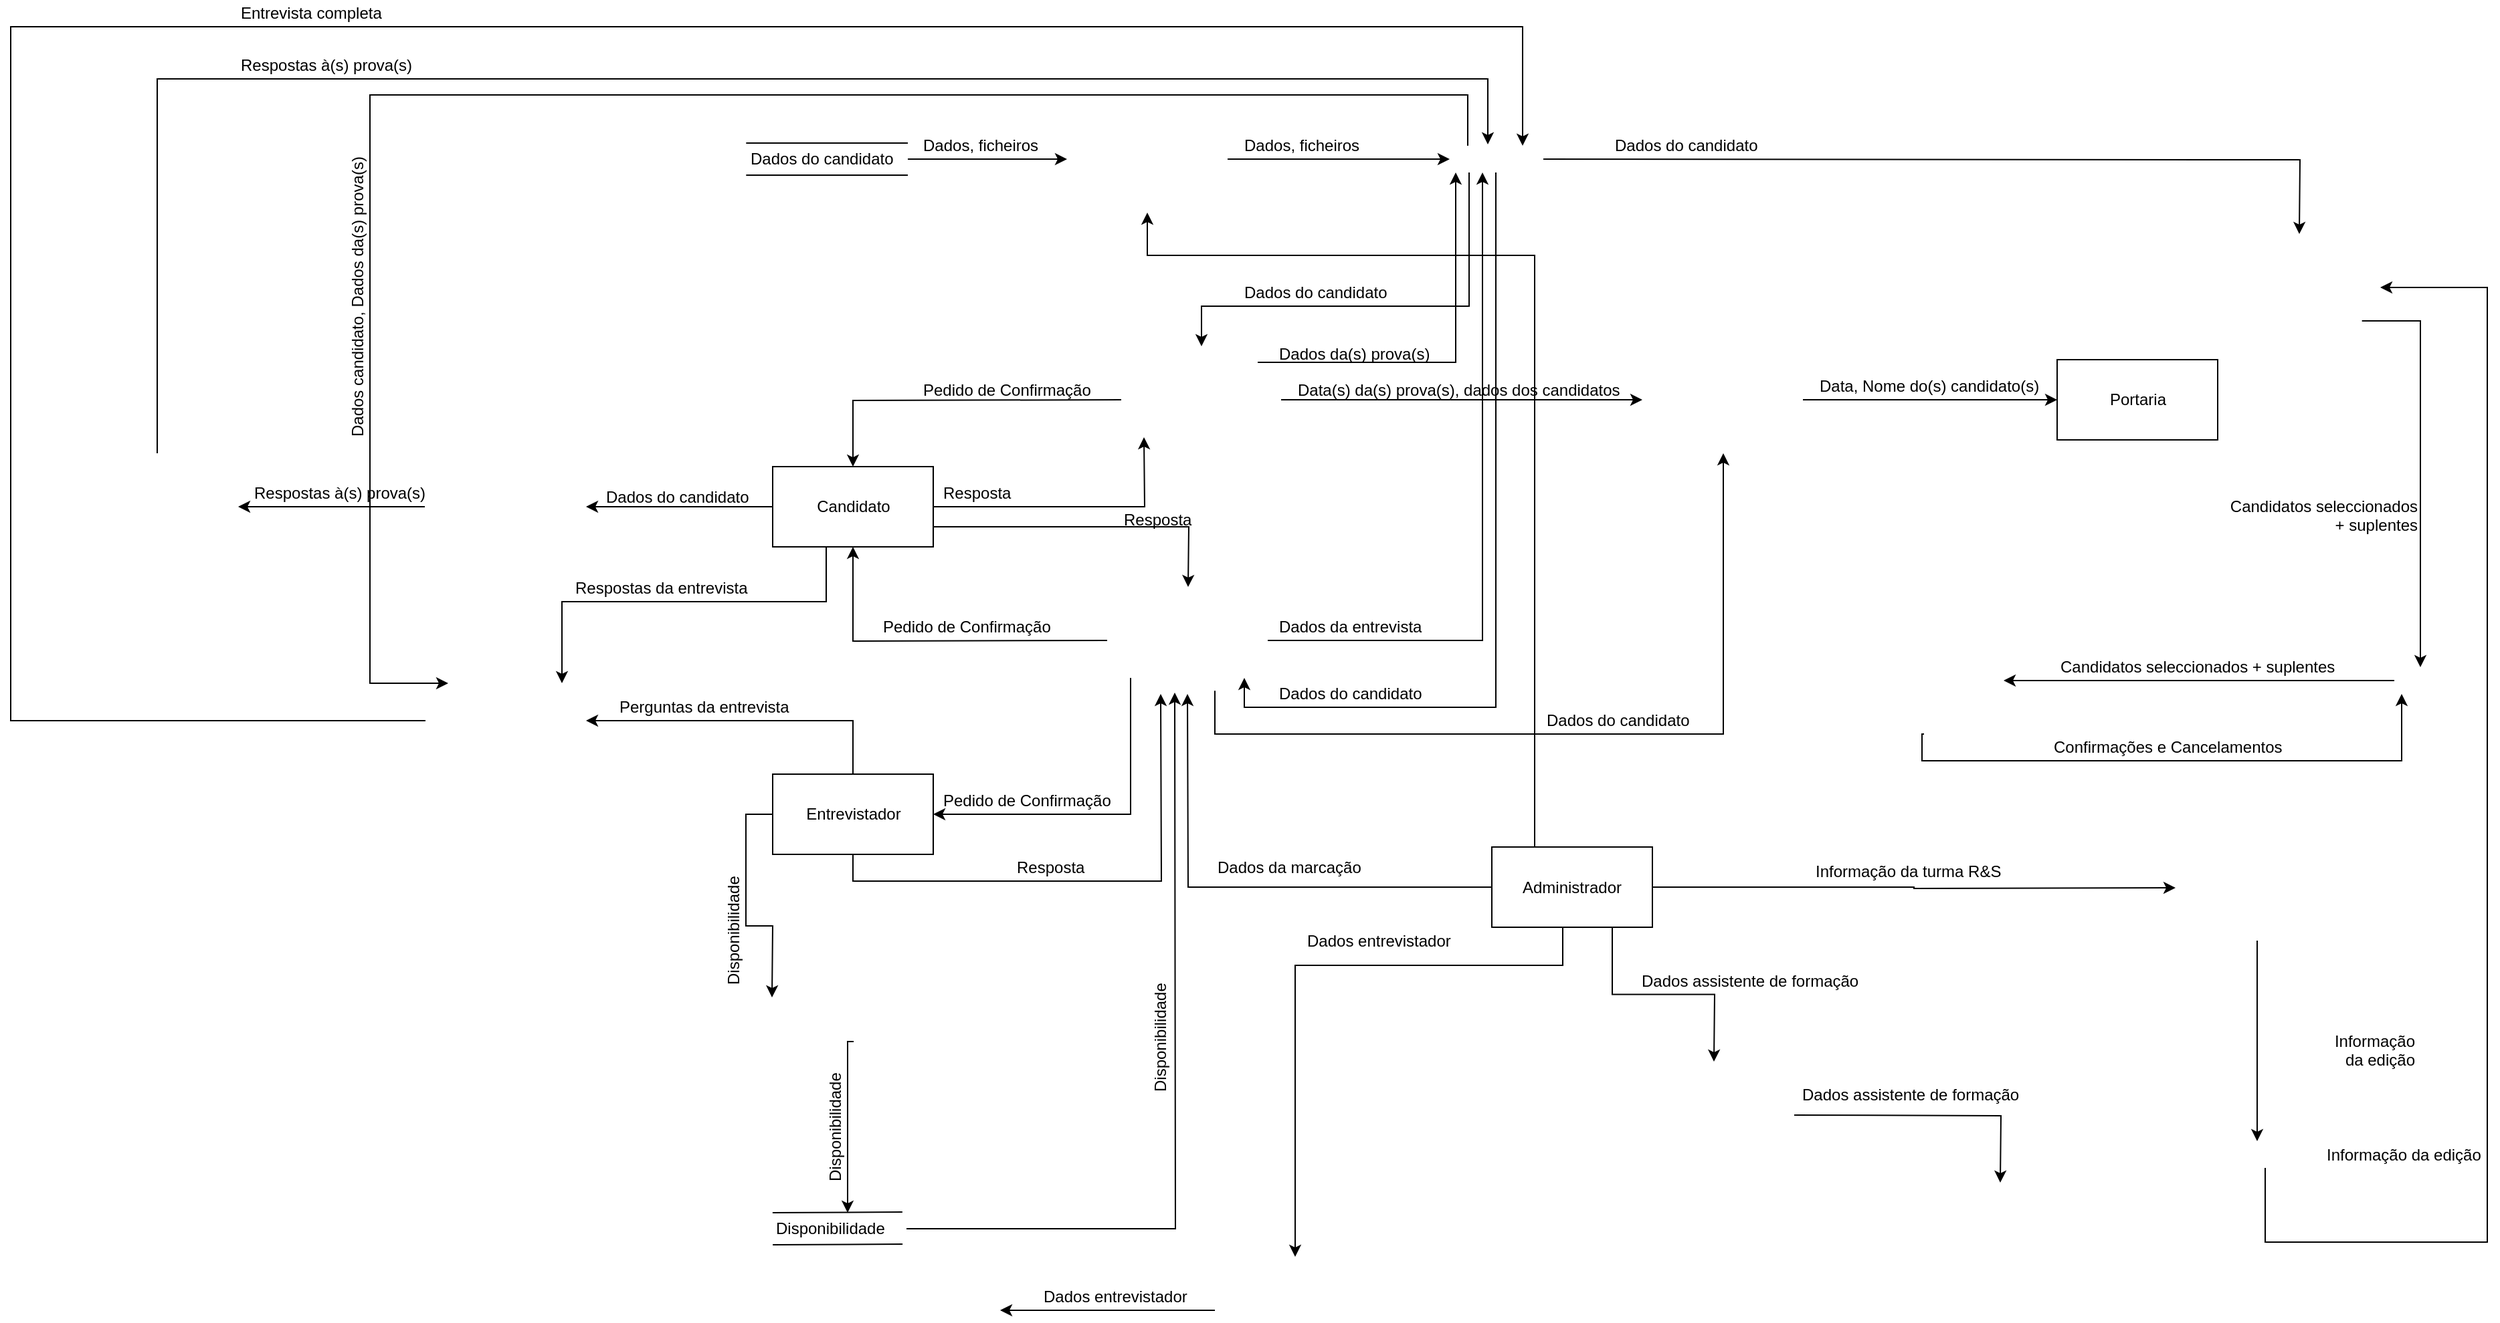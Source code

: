 <mxfile version="12.0.0" type="device" pages="1"><diagram id="WjhZQzVHBTu7egGQzAlN" name="Página-1"><mxGraphModel dx="2291" dy="856" grid="1" gridSize="10" guides="1" tooltips="1" connect="1" arrows="1" fold="1" page="1" pageScale="1" pageWidth="1654" pageHeight="1169" math="0" shadow="0"><root><mxCell id="0"/><mxCell id="1" parent="0"/><mxCell id="xNhu8k6eA5CsiCso3z8s-1" value="" style="shape=link;html=1;width=24;exitX=-0.007;exitY=0.5;exitDx=0;exitDy=0;exitPerimeter=0;" parent="1" source="xNhu8k6eA5CsiCso3z8s-2" edge="1"><mxGeometry width="50" height="50" relative="1" as="geometry"><mxPoint x="140.5" y="198" as="sourcePoint"/><mxPoint x="240.5" y="198" as="targetPoint"/></mxGeometry></mxCell><mxCell id="xNhu8k6eA5CsiCso3z8s-2" value="Dados do candidato" style="text;html=1;resizable=0;points=[];autosize=1;align=left;verticalAlign=top;spacingTop=-4;" parent="1" vertex="1"><mxGeometry x="120.5" y="188" width="120" height="20" as="geometry"/></mxCell><mxCell id="IRX2nNJQRGJOvkp_nu8Y-40" style="edgeStyle=orthogonalEdgeStyle;rounded=0;orthogonalLoop=1;jettySize=auto;html=1;entryX=0.5;entryY=0;entryDx=0;entryDy=0;" parent="1" edge="1"><mxGeometry relative="1" as="geometry"><mxPoint x="460" y="338" as="targetPoint"/><mxPoint x="660" y="208" as="sourcePoint"/><Array as="points"><mxPoint x="660" y="308"/><mxPoint x="460" y="308"/></Array></mxGeometry></mxCell><mxCell id="IRX2nNJQRGJOvkp_nu8Y-42" style="edgeStyle=orthogonalEdgeStyle;rounded=0;orthogonalLoop=1;jettySize=auto;html=1;entryX=1;entryY=1;entryDx=0;entryDy=0;" parent="1" edge="1"><mxGeometry relative="1" as="geometry"><Array as="points"><mxPoint x="679.5" y="608"/><mxPoint x="491.5" y="608"/></Array><mxPoint x="680" y="208" as="sourcePoint"/><mxPoint x="492" y="586" as="targetPoint"/></mxGeometry></mxCell><mxCell id="IRX2nNJQRGJOvkp_nu8Y-90" style="edgeStyle=orthogonalEdgeStyle;rounded=0;orthogonalLoop=1;jettySize=auto;html=1;entryX=0;entryY=0;entryDx=0;entryDy=0;" parent="1" edge="1"><mxGeometry relative="1" as="geometry"><mxPoint x="-103" y="590" as="targetPoint"/><Array as="points"><mxPoint x="658.5" y="150"/><mxPoint x="-161.5" y="150"/><mxPoint x="-161.5" y="590"/></Array><mxPoint x="659" y="188" as="sourcePoint"/></mxGeometry></mxCell><mxCell id="IRX2nNJQRGJOvkp_nu8Y-99" style="edgeStyle=orthogonalEdgeStyle;rounded=0;orthogonalLoop=1;jettySize=auto;html=1;" parent="1" edge="1"><mxGeometry relative="1" as="geometry"><mxPoint x="715.5" y="198" as="sourcePoint"/><mxPoint x="1280.5" y="254" as="targetPoint"/></mxGeometry></mxCell><mxCell id="IRX2nNJQRGJOvkp_nu8Y-6" value="" style="endArrow=classic;html=1;entryX=0;entryY=0.5;entryDx=0;entryDy=0;" parent="1" source="xNhu8k6eA5CsiCso3z8s-2" edge="1"><mxGeometry width="50" height="50" relative="1" as="geometry"><mxPoint x="119.5" y="308" as="sourcePoint"/><mxPoint x="359.5" y="198" as="targetPoint"/></mxGeometry></mxCell><mxCell id="IRX2nNJQRGJOvkp_nu8Y-7" value="" style="endArrow=classic;html=1;exitX=1;exitY=0.5;exitDx=0;exitDy=0;" parent="1" edge="1"><mxGeometry width="50" height="50" relative="1" as="geometry"><mxPoint x="479.5" y="198" as="sourcePoint"/><mxPoint x="645.5" y="198" as="targetPoint"/></mxGeometry></mxCell><mxCell id="IRX2nNJQRGJOvkp_nu8Y-8" value="Dados, ficheiros&lt;br&gt;" style="text;html=1;resizable=0;points=[];autosize=1;align=left;verticalAlign=top;spacingTop=-4;" parent="1" vertex="1"><mxGeometry x="249.5" y="178" width="100" height="20" as="geometry"/></mxCell><mxCell id="IRX2nNJQRGJOvkp_nu8Y-9" value="Dados, ficheiros&lt;br&gt;" style="text;html=1;resizable=0;points=[];autosize=1;align=left;verticalAlign=top;spacingTop=-4;" parent="1" vertex="1"><mxGeometry x="489.5" y="178" width="100" height="20" as="geometry"/></mxCell><mxCell id="IRX2nNJQRGJOvkp_nu8Y-38" style="edgeStyle=orthogonalEdgeStyle;rounded=0;orthogonalLoop=1;jettySize=auto;html=1;exitX=0;exitY=0.5;exitDx=0;exitDy=0;entryX=0.5;entryY=0;entryDx=0;entryDy=0;" parent="1" target="IRX2nNJQRGJOvkp_nu8Y-13" edge="1"><mxGeometry relative="1" as="geometry"><mxPoint x="400" y="378" as="sourcePoint"/></mxGeometry></mxCell><mxCell id="IRX2nNJQRGJOvkp_nu8Y-39" style="edgeStyle=orthogonalEdgeStyle;rounded=0;orthogonalLoop=1;jettySize=auto;html=1;exitX=1;exitY=0;exitDx=0;exitDy=0;" parent="1" edge="1"><mxGeometry relative="1" as="geometry"><mxPoint x="650" y="208" as="targetPoint"/><mxPoint x="502" y="350" as="sourcePoint"/><Array as="points"><mxPoint x="650" y="350"/></Array></mxGeometry></mxCell><mxCell id="IRX2nNJQRGJOvkp_nu8Y-12" value="Dados do candidato" style="text;html=1;resizable=0;points=[];autosize=1;align=left;verticalAlign=top;spacingTop=-4;rotation=0;" parent="1" vertex="1"><mxGeometry x="489.5" y="288" width="120" height="20" as="geometry"/></mxCell><mxCell id="IRX2nNJQRGJOvkp_nu8Y-36" style="edgeStyle=orthogonalEdgeStyle;rounded=0;orthogonalLoop=1;jettySize=auto;html=1;entryX=0;entryY=1;entryDx=0;entryDy=0;" parent="1" source="IRX2nNJQRGJOvkp_nu8Y-13" edge="1"><mxGeometry relative="1" as="geometry"><mxPoint x="417" y="406" as="targetPoint"/></mxGeometry></mxCell><mxCell id="IRX2nNJQRGJOvkp_nu8Y-46" style="edgeStyle=orthogonalEdgeStyle;rounded=0;orthogonalLoop=1;jettySize=auto;html=1;exitX=1;exitY=0.75;exitDx=0;exitDy=0;entryX=0.5;entryY=0;entryDx=0;entryDy=0;" parent="1" source="IRX2nNJQRGJOvkp_nu8Y-13" edge="1"><mxGeometry relative="1" as="geometry"><mxPoint x="450" y="518" as="targetPoint"/></mxGeometry></mxCell><mxCell id="IRX2nNJQRGJOvkp_nu8Y-72" style="edgeStyle=orthogonalEdgeStyle;rounded=0;orthogonalLoop=1;jettySize=auto;html=1;exitX=0;exitY=0.5;exitDx=0;exitDy=0;entryX=1;entryY=0.5;entryDx=0;entryDy=0;" parent="1" source="IRX2nNJQRGJOvkp_nu8Y-13" edge="1"><mxGeometry relative="1" as="geometry"><mxPoint y="458" as="targetPoint"/></mxGeometry></mxCell><mxCell id="IRX2nNJQRGJOvkp_nu8Y-85" style="edgeStyle=orthogonalEdgeStyle;rounded=0;orthogonalLoop=1;jettySize=auto;html=1;entryX=1;entryY=0;entryDx=0;entryDy=0;" parent="1" source="IRX2nNJQRGJOvkp_nu8Y-13" edge="1"><mxGeometry relative="1" as="geometry"><Array as="points"><mxPoint x="179.5" y="529"/><mxPoint x="-18.5" y="529"/></Array><mxPoint x="-18" y="590" as="targetPoint"/></mxGeometry></mxCell><mxCell id="IRX2nNJQRGJOvkp_nu8Y-13" value="Candidato" style="rounded=0;whiteSpace=wrap;html=1;" parent="1" vertex="1"><mxGeometry x="139.5" y="428" width="120" height="60" as="geometry"/></mxCell><mxCell id="IRX2nNJQRGJOvkp_nu8Y-15" value="Pedido de Confirmação" style="text;html=1;resizable=0;points=[];autosize=1;align=left;verticalAlign=top;spacingTop=-4;rotation=0;" parent="1" vertex="1"><mxGeometry x="249.5" y="361" width="140" height="20" as="geometry"/></mxCell><mxCell id="IRX2nNJQRGJOvkp_nu8Y-19" value="Resposta" style="text;html=1;resizable=0;points=[];autosize=1;align=left;verticalAlign=top;spacingTop=-4;rotation=0;" parent="1" vertex="1"><mxGeometry x="264.5" y="438" width="70" height="20" as="geometry"/></mxCell><mxCell id="IRX2nNJQRGJOvkp_nu8Y-23" value="Dados da(s) prova(s)" style="text;html=1;resizable=0;points=[];autosize=1;align=left;verticalAlign=top;spacingTop=-4;rotation=0;" parent="1" vertex="1"><mxGeometry x="515.5" y="334" width="130" height="20" as="geometry"/></mxCell><mxCell id="IRX2nNJQRGJOvkp_nu8Y-24" value="Portaria" style="rounded=0;whiteSpace=wrap;html=1;" parent="1" vertex="1"><mxGeometry x="1099.5" y="348" width="120" height="60" as="geometry"/></mxCell><mxCell id="IRX2nNJQRGJOvkp_nu8Y-25" value="Data(s) da(s) prova(s), dados dos candidatos" style="text;html=1;resizable=0;points=[];autosize=1;align=left;verticalAlign=top;spacingTop=-4;rotation=0;" parent="1" vertex="1"><mxGeometry x="529.5" y="361" width="260" height="20" as="geometry"/></mxCell><mxCell id="IRX2nNJQRGJOvkp_nu8Y-28" value="" style="endArrow=classic;html=1;exitX=1;exitY=0.5;exitDx=0;exitDy=0;entryX=0;entryY=0.5;entryDx=0;entryDy=0;" parent="1" edge="1"><mxGeometry width="50" height="50" relative="1" as="geometry"><mxPoint x="519.5" y="378" as="sourcePoint"/><mxPoint x="789.5" y="378" as="targetPoint"/></mxGeometry></mxCell><mxCell id="IRX2nNJQRGJOvkp_nu8Y-29" value="" style="endArrow=classic;html=1;exitX=1;exitY=0.5;exitDx=0;exitDy=0;entryX=0;entryY=0.5;entryDx=0;entryDy=0;" parent="1" target="IRX2nNJQRGJOvkp_nu8Y-24" edge="1"><mxGeometry width="50" height="50" relative="1" as="geometry"><mxPoint x="909.5" y="378" as="sourcePoint"/><mxPoint x="979.5" y="358" as="targetPoint"/></mxGeometry></mxCell><mxCell id="IRX2nNJQRGJOvkp_nu8Y-30" value="Data, Nome do(s) candidato(s)" style="text;html=1;resizable=0;points=[];autosize=1;align=left;verticalAlign=top;spacingTop=-4;rotation=0;" parent="1" vertex="1"><mxGeometry x="919.5" y="358" width="180" height="20" as="geometry"/></mxCell><mxCell id="IRX2nNJQRGJOvkp_nu8Y-34" style="edgeStyle=orthogonalEdgeStyle;rounded=0;orthogonalLoop=1;jettySize=auto;html=1;" parent="1" edge="1"><mxGeometry relative="1" as="geometry"><Array as="points"><mxPoint x="669.5" y="558"/></Array><mxPoint x="509.5" y="558" as="sourcePoint"/><mxPoint x="670" y="208" as="targetPoint"/></mxGeometry></mxCell><mxCell id="IRX2nNJQRGJOvkp_nu8Y-44" style="edgeStyle=orthogonalEdgeStyle;rounded=0;orthogonalLoop=1;jettySize=auto;html=1;entryX=0.5;entryY=1;entryDx=0;entryDy=0;" parent="1" target="IRX2nNJQRGJOvkp_nu8Y-13" edge="1"><mxGeometry relative="1" as="geometry"><mxPoint x="389.5" y="558" as="sourcePoint"/></mxGeometry></mxCell><mxCell id="IRX2nNJQRGJOvkp_nu8Y-50" style="edgeStyle=orthogonalEdgeStyle;rounded=0;orthogonalLoop=1;jettySize=auto;html=1;entryX=0.5;entryY=1;entryDx=0;entryDy=0;" parent="1" edge="1"><mxGeometry relative="1" as="geometry"><Array as="points"><mxPoint x="469.5" y="628"/><mxPoint x="849.5" y="628"/></Array><mxPoint x="470" y="595.593" as="sourcePoint"/><mxPoint x="850" y="418" as="targetPoint"/></mxGeometry></mxCell><mxCell id="IRX2nNJQRGJOvkp_nu8Y-54" style="edgeStyle=orthogonalEdgeStyle;rounded=0;orthogonalLoop=1;jettySize=auto;html=1;exitX=0;exitY=1;exitDx=0;exitDy=0;entryX=1;entryY=0.5;entryDx=0;entryDy=0;" parent="1" target="IRX2nNJQRGJOvkp_nu8Y-53" edge="1"><mxGeometry relative="1" as="geometry"><Array as="points"><mxPoint x="407.5" y="688"/></Array><mxPoint x="407" y="586" as="sourcePoint"/></mxGeometry></mxCell><mxCell id="IRX2nNJQRGJOvkp_nu8Y-41" value="Dados da entrevista" style="text;html=1;resizable=0;points=[];autosize=1;align=left;verticalAlign=top;spacingTop=-4;rotation=0;" parent="1" vertex="1"><mxGeometry x="515.5" y="538" width="120" height="20" as="geometry"/></mxCell><mxCell id="IRX2nNJQRGJOvkp_nu8Y-43" value="Dados do candidato" style="text;html=1;resizable=0;points=[];autosize=1;align=left;verticalAlign=top;spacingTop=-4;rotation=0;" parent="1" vertex="1"><mxGeometry x="515.5" y="588" width="120" height="20" as="geometry"/></mxCell><mxCell id="IRX2nNJQRGJOvkp_nu8Y-45" value="Pedido de Confirmação" style="text;html=1;resizable=0;points=[];autosize=1;align=left;verticalAlign=top;spacingTop=-4;rotation=0;" parent="1" vertex="1"><mxGeometry x="219.5" y="538" width="140" height="20" as="geometry"/></mxCell><mxCell id="IRX2nNJQRGJOvkp_nu8Y-47" value="Resposta" style="text;html=1;resizable=0;points=[];autosize=1;align=left;verticalAlign=top;spacingTop=-4;rotation=0;" parent="1" vertex="1"><mxGeometry x="399.5" y="458" width="70" height="20" as="geometry"/></mxCell><mxCell id="IRX2nNJQRGJOvkp_nu8Y-51" value="Dados do candidato" style="text;html=1;resizable=0;points=[];autosize=1;align=left;verticalAlign=top;spacingTop=-4;rotation=0;" parent="1" vertex="1"><mxGeometry x="715.5" y="608" width="120" height="20" as="geometry"/></mxCell><mxCell id="IRX2nNJQRGJOvkp_nu8Y-56" style="edgeStyle=orthogonalEdgeStyle;rounded=0;orthogonalLoop=1;jettySize=auto;html=1;exitX=0.5;exitY=1;exitDx=0;exitDy=0;" parent="1" source="IRX2nNJQRGJOvkp_nu8Y-53" edge="1"><mxGeometry relative="1" as="geometry"><mxPoint x="429.5" y="598" as="targetPoint"/></mxGeometry></mxCell><mxCell id="IRX2nNJQRGJOvkp_nu8Y-62" style="edgeStyle=orthogonalEdgeStyle;rounded=0;orthogonalLoop=1;jettySize=auto;html=1;exitX=0;exitY=0.5;exitDx=0;exitDy=0;entryX=-0.008;entryY=0.588;entryDx=0;entryDy=0;entryPerimeter=0;" parent="1" source="IRX2nNJQRGJOvkp_nu8Y-53" edge="1"><mxGeometry relative="1" as="geometry"><mxPoint x="139" y="825" as="targetPoint"/></mxGeometry></mxCell><mxCell id="IRX2nNJQRGJOvkp_nu8Y-83" style="edgeStyle=orthogonalEdgeStyle;rounded=0;orthogonalLoop=1;jettySize=auto;html=1;entryX=1;entryY=0.5;entryDx=0;entryDy=0;" parent="1" source="IRX2nNJQRGJOvkp_nu8Y-53" edge="1"><mxGeometry relative="1" as="geometry"><Array as="points"><mxPoint x="199.5" y="618"/></Array><mxPoint y="618" as="targetPoint"/></mxGeometry></mxCell><mxCell id="IRX2nNJQRGJOvkp_nu8Y-53" value="Entrevistador" style="rounded=0;whiteSpace=wrap;html=1;" parent="1" vertex="1"><mxGeometry x="139.5" y="658" width="120" height="60" as="geometry"/></mxCell><mxCell id="IRX2nNJQRGJOvkp_nu8Y-55" value="Pedido de Confirmação" style="text;html=1;resizable=0;points=[];autosize=1;align=left;verticalAlign=top;spacingTop=-4;rotation=0;" parent="1" vertex="1"><mxGeometry x="264.5" y="668" width="140" height="20" as="geometry"/></mxCell><mxCell id="IRX2nNJQRGJOvkp_nu8Y-57" value="Resposta" style="text;html=1;resizable=0;points=[];autosize=1;align=left;verticalAlign=top;spacingTop=-4;rotation=0;" parent="1" vertex="1"><mxGeometry x="319.5" y="718" width="70" height="20" as="geometry"/></mxCell><mxCell id="IRX2nNJQRGJOvkp_nu8Y-66" style="edgeStyle=orthogonalEdgeStyle;rounded=0;orthogonalLoop=1;jettySize=auto;html=1;exitX=0.5;exitY=1;exitDx=0;exitDy=0;entryX=0.56;entryY=-0.1;entryDx=0;entryDy=0;entryPerimeter=0;" parent="1" target="IRX2nNJQRGJOvkp_nu8Y-65" edge="1"><mxGeometry relative="1" as="geometry"><Array as="points"><mxPoint x="195.5" y="858"/></Array><mxPoint x="200" y="858" as="sourcePoint"/></mxGeometry></mxCell><mxCell id="IRX2nNJQRGJOvkp_nu8Y-63" value="Disponibilidade" style="text;html=1;resizable=0;points=[];autosize=1;align=left;verticalAlign=top;spacingTop=-4;rotation=270;" parent="1" vertex="1"><mxGeometry x="60.5" y="758" width="100" height="20" as="geometry"/></mxCell><mxCell id="IRX2nNJQRGJOvkp_nu8Y-64" value="" style="shape=link;html=1;width=24;exitX=0;exitY=0.5;exitDx=0;exitDy=0;exitPerimeter=0;" parent="1" source="IRX2nNJQRGJOvkp_nu8Y-65" edge="1"><mxGeometry width="50" height="50" relative="1" as="geometry"><mxPoint x="146.5" y="997.5" as="sourcePoint"/><mxPoint x="236.5" y="997.5" as="targetPoint"/></mxGeometry></mxCell><mxCell id="IRX2nNJQRGJOvkp_nu8Y-68" style="edgeStyle=orthogonalEdgeStyle;rounded=0;orthogonalLoop=1;jettySize=auto;html=1;entryX=0.417;entryY=0.988;entryDx=0;entryDy=0;entryPerimeter=0;" parent="1" source="IRX2nNJQRGJOvkp_nu8Y-65" edge="1"><mxGeometry relative="1" as="geometry"><mxPoint x="440" y="597" as="targetPoint"/></mxGeometry></mxCell><mxCell id="IRX2nNJQRGJOvkp_nu8Y-65" value="Disponibilidade" style="text;html=1;resizable=0;points=[];autosize=1;align=left;verticalAlign=top;spacingTop=-4;rotation=0;" parent="1" vertex="1"><mxGeometry x="139.5" y="988" width="100" height="20" as="geometry"/></mxCell><mxCell id="IRX2nNJQRGJOvkp_nu8Y-67" value="Disponibilidade" style="text;html=1;resizable=0;points=[];autosize=1;align=left;verticalAlign=top;spacingTop=-4;rotation=270;" parent="1" vertex="1"><mxGeometry x="136.5" y="905" width="100" height="20" as="geometry"/></mxCell><mxCell id="IRX2nNJQRGJOvkp_nu8Y-69" value="Disponibilidade" style="text;html=1;resizable=0;points=[];autosize=1;align=left;verticalAlign=top;spacingTop=-4;rotation=270;" parent="1" vertex="1"><mxGeometry x="379.5" y="838" width="100" height="20" as="geometry"/></mxCell><mxCell id="IRX2nNJQRGJOvkp_nu8Y-74" style="edgeStyle=orthogonalEdgeStyle;rounded=0;orthogonalLoop=1;jettySize=auto;html=1;entryX=1;entryY=0.5;entryDx=0;entryDy=0;" parent="1" edge="1"><mxGeometry relative="1" as="geometry"><mxPoint x="-120.5" y="458" as="sourcePoint"/><mxPoint x="-260" y="458" as="targetPoint"/></mxGeometry></mxCell><mxCell id="IRX2nNJQRGJOvkp_nu8Y-78" style="edgeStyle=orthogonalEdgeStyle;rounded=0;orthogonalLoop=1;jettySize=auto;html=1;entryX=0.414;entryY=-0.05;entryDx=0;entryDy=0;entryPerimeter=0;" parent="1" edge="1"><mxGeometry relative="1" as="geometry"><Array as="points"><mxPoint x="-320.5" y="138"/><mxPoint x="674.5" y="138"/></Array><mxPoint x="-320.5" y="418" as="sourcePoint"/><mxPoint x="674" y="187" as="targetPoint"/></mxGeometry></mxCell><mxCell id="IRX2nNJQRGJOvkp_nu8Y-75" value="Dados do candidato" style="text;html=1;resizable=0;points=[];autosize=1;align=left;verticalAlign=top;spacingTop=-4;rotation=0;" parent="1" vertex="1"><mxGeometry x="12.5" y="441" width="120" height="20" as="geometry"/></mxCell><mxCell id="IRX2nNJQRGJOvkp_nu8Y-80" value="Respostas à(s) prova(s)&lt;br&gt;" style="text;html=1;resizable=0;points=[];autosize=1;align=left;verticalAlign=top;spacingTop=-4;rotation=0;" parent="1" vertex="1"><mxGeometry x="-250.5" y="438" width="140" height="20" as="geometry"/></mxCell><mxCell id="IRX2nNJQRGJOvkp_nu8Y-81" value="Respostas à(s) prova(s)&lt;br&gt;" style="text;html=1;resizable=0;points=[];autosize=1;align=left;verticalAlign=top;spacingTop=-4;rotation=0;" parent="1" vertex="1"><mxGeometry x="-260.5" y="118" width="140" height="20" as="geometry"/></mxCell><mxCell id="IRX2nNJQRGJOvkp_nu8Y-87" style="edgeStyle=orthogonalEdgeStyle;rounded=0;orthogonalLoop=1;jettySize=auto;html=1;exitX=0;exitY=0.5;exitDx=0;exitDy=0;" parent="1" edge="1"><mxGeometry relative="1" as="geometry"><Array as="points"><mxPoint x="-430" y="618"/><mxPoint x="-430" y="99"/><mxPoint x="700" y="99"/></Array><mxPoint x="-120" y="618" as="sourcePoint"/><mxPoint x="700" y="188" as="targetPoint"/></mxGeometry></mxCell><mxCell id="IRX2nNJQRGJOvkp_nu8Y-84" value="Perguntas da entrevista" style="text;html=1;resizable=0;points=[];autosize=1;align=left;verticalAlign=top;spacingTop=-4;rotation=0;" parent="1" vertex="1"><mxGeometry x="22.5" y="598" width="140" height="20" as="geometry"/></mxCell><mxCell id="IRX2nNJQRGJOvkp_nu8Y-86" value="Respostas da entrevista" style="text;html=1;resizable=0;points=[];autosize=1;align=left;verticalAlign=top;spacingTop=-4;rotation=0;" parent="1" vertex="1"><mxGeometry x="-10.5" y="509" width="140" height="20" as="geometry"/></mxCell><mxCell id="IRX2nNJQRGJOvkp_nu8Y-89" value="Entrevista completa" style="text;html=1;resizable=0;points=[];autosize=1;align=left;verticalAlign=top;spacingTop=-4;rotation=0;" parent="1" vertex="1"><mxGeometry x="-260.5" y="79" width="120" height="20" as="geometry"/></mxCell><mxCell id="IRX2nNJQRGJOvkp_nu8Y-91" value="Dados candidato, Dados da(s) prova(s)" style="text;html=1;resizable=0;points=[];autosize=1;align=left;verticalAlign=top;spacingTop=-4;rotation=270;" parent="1" vertex="1"><mxGeometry x="-280.5" y="288" width="220" height="20" as="geometry"/></mxCell><mxCell id="IRX2nNJQRGJOvkp_nu8Y-95" style="edgeStyle=orthogonalEdgeStyle;rounded=0;orthogonalLoop=1;jettySize=auto;html=1;" parent="1" source="IRX2nNJQRGJOvkp_nu8Y-92" edge="1"><mxGeometry relative="1" as="geometry"><mxPoint x="449.5" y="598" as="targetPoint"/></mxGeometry></mxCell><mxCell id="IRX2nNJQRGJOvkp_nu8Y-102" style="edgeStyle=orthogonalEdgeStyle;rounded=0;orthogonalLoop=1;jettySize=auto;html=1;exitX=1;exitY=0.5;exitDx=0;exitDy=0;entryX=0;entryY=0.5;entryDx=0;entryDy=0;" parent="1" source="IRX2nNJQRGJOvkp_nu8Y-92" edge="1"><mxGeometry relative="1" as="geometry"><mxPoint x="1188" y="743" as="targetPoint"/></mxGeometry></mxCell><mxCell id="IRX2nNJQRGJOvkp_nu8Y-112" style="edgeStyle=orthogonalEdgeStyle;rounded=0;orthogonalLoop=1;jettySize=auto;html=1;entryX=0.5;entryY=0;entryDx=0;entryDy=0;" parent="1" source="IRX2nNJQRGJOvkp_nu8Y-92" edge="1"><mxGeometry relative="1" as="geometry"><Array as="points"><mxPoint x="730" y="801"/><mxPoint x="530" y="801"/></Array><mxPoint x="530" y="1019" as="targetPoint"/></mxGeometry></mxCell><mxCell id="IRX2nNJQRGJOvkp_nu8Y-119" style="edgeStyle=orthogonalEdgeStyle;rounded=0;orthogonalLoop=1;jettySize=auto;html=1;exitX=0.75;exitY=1;exitDx=0;exitDy=0;entryX=0.5;entryY=0;entryDx=0;entryDy=0;" parent="1" source="IRX2nNJQRGJOvkp_nu8Y-92" edge="1"><mxGeometry relative="1" as="geometry"><mxPoint x="843" y="873" as="targetPoint"/></mxGeometry></mxCell><mxCell id="4CyAofUoghWhuZjAKjMT-1" style="edgeStyle=orthogonalEdgeStyle;rounded=0;orthogonalLoop=1;jettySize=auto;html=1;exitX=0.25;exitY=0;exitDx=0;exitDy=0;" parent="1" source="IRX2nNJQRGJOvkp_nu8Y-92" edge="1"><mxGeometry relative="1" as="geometry"><Array as="points"><mxPoint x="709" y="270"/><mxPoint x="420" y="270"/></Array><mxPoint x="419.5" y="238" as="targetPoint"/></mxGeometry></mxCell><mxCell id="IRX2nNJQRGJOvkp_nu8Y-92" value="Administrador" style="rounded=0;whiteSpace=wrap;html=1;" parent="1" vertex="1"><mxGeometry x="677" y="712.5" width="120" height="60" as="geometry"/></mxCell><mxCell id="IRX2nNJQRGJOvkp_nu8Y-96" value="Dados da marcação" style="text;html=1;resizable=0;points=[];autosize=1;align=left;verticalAlign=top;spacingTop=-4;rotation=0;" parent="1" vertex="1"><mxGeometry x="469.5" y="718" width="120" height="20" as="geometry"/></mxCell><mxCell id="IRX2nNJQRGJOvkp_nu8Y-131" style="edgeStyle=orthogonalEdgeStyle;rounded=0;orthogonalLoop=1;jettySize=auto;html=1;entryX=0.384;entryY=0.02;entryDx=0;entryDy=0;entryPerimeter=0;" parent="1" edge="1"><mxGeometry relative="1" as="geometry"><Array as="points"><mxPoint x="1370.5" y="319"/></Array><mxPoint x="1327.337" y="319" as="sourcePoint"/><mxPoint x="1371" y="578" as="targetPoint"/></mxGeometry></mxCell><mxCell id="IRX2nNJQRGJOvkp_nu8Y-100" value="Dados do candidato" style="text;html=1;resizable=0;points=[];autosize=1;align=left;verticalAlign=top;spacingTop=-4;rotation=0;" parent="1" vertex="1"><mxGeometry x="766.5" y="178" width="120" height="20" as="geometry"/></mxCell><mxCell id="IRX2nNJQRGJOvkp_nu8Y-106" style="edgeStyle=orthogonalEdgeStyle;rounded=0;orthogonalLoop=1;jettySize=auto;html=1;" parent="1" edge="1"><mxGeometry relative="1" as="geometry"><Array as="points"><mxPoint x="1248.5" y="853"/><mxPoint x="1248.5" y="853"/></Array><mxPoint x="1249" y="782.494" as="sourcePoint"/><mxPoint x="1249" y="932.5" as="targetPoint"/></mxGeometry></mxCell><mxCell id="IRX2nNJQRGJOvkp_nu8Y-103" value="Informação da turma R&amp;amp;S" style="text;html=1;resizable=0;points=[];autosize=1;align=left;verticalAlign=top;spacingTop=-4;" parent="1" vertex="1"><mxGeometry x="917" y="720.5" width="150" height="20" as="geometry"/></mxCell><mxCell id="IRX2nNJQRGJOvkp_nu8Y-108" style="edgeStyle=orthogonalEdgeStyle;rounded=0;orthogonalLoop=1;jettySize=auto;html=1;entryX=1;entryY=0.5;entryDx=0;entryDy=0;" parent="1" edge="1"><mxGeometry relative="1" as="geometry"><Array as="points"><mxPoint x="1421" y="1008"/><mxPoint x="1421" y="294"/></Array><mxPoint x="1255" y="952.5" as="sourcePoint"/><mxPoint x="1341" y="294" as="targetPoint"/></mxGeometry></mxCell><mxCell id="IRX2nNJQRGJOvkp_nu8Y-107" value="Informação &lt;br&gt;da edição" style="text;html=1;resizable=0;points=[];autosize=1;align=right;verticalAlign=top;spacingTop=-4;rotation=0;" parent="1" vertex="1"><mxGeometry x="1287.5" y="847.5" width="80" height="30" as="geometry"/></mxCell><mxCell id="IRX2nNJQRGJOvkp_nu8Y-109" value="Informação da edição" style="text;html=1;resizable=0;points=[];autosize=1;align=left;verticalAlign=top;spacingTop=-4;rotation=0;" parent="1" vertex="1"><mxGeometry x="1299" y="932.5" width="130" height="20" as="geometry"/></mxCell><mxCell id="IRX2nNJQRGJOvkp_nu8Y-122" style="edgeStyle=orthogonalEdgeStyle;rounded=0;orthogonalLoop=1;jettySize=auto;html=1;" parent="1" edge="1"><mxGeometry relative="1" as="geometry"><mxPoint x="1057" y="963.5" as="targetPoint"/><mxPoint x="902.995" y="913" as="sourcePoint"/></mxGeometry></mxCell><mxCell id="IRX2nNJQRGJOvkp_nu8Y-117" style="edgeStyle=orthogonalEdgeStyle;rounded=0;orthogonalLoop=1;jettySize=auto;html=1;exitX=0;exitY=0.5;exitDx=0;exitDy=0;" parent="1" edge="1"><mxGeometry relative="1" as="geometry"><mxPoint x="470" y="1059" as="sourcePoint"/><mxPoint x="309.5" y="1059" as="targetPoint"/></mxGeometry></mxCell><mxCell id="IRX2nNJQRGJOvkp_nu8Y-113" value="Dados entrevistador" style="text;html=1;resizable=0;points=[];autosize=1;align=left;verticalAlign=top;spacingTop=-4;" parent="1" vertex="1"><mxGeometry x="537" y="772.5" width="120" height="20" as="geometry"/></mxCell><mxCell id="IRX2nNJQRGJOvkp_nu8Y-118" value="Dados entrevistador" style="text;html=1;resizable=0;points=[];autosize=1;align=left;verticalAlign=top;spacingTop=-4;" parent="1" vertex="1"><mxGeometry x="339.5" y="1039" width="120" height="20" as="geometry"/></mxCell><mxCell id="IRX2nNJQRGJOvkp_nu8Y-123" value="Dados assistente de formação&lt;br&gt;" style="text;html=1;resizable=0;points=[];autosize=1;align=left;verticalAlign=top;spacingTop=-4;" parent="1" vertex="1"><mxGeometry x="787" y="802.5" width="180" height="20" as="geometry"/></mxCell><mxCell id="IRX2nNJQRGJOvkp_nu8Y-124" value="Dados assistente de formação&lt;br&gt;" style="text;html=1;resizable=0;points=[];autosize=1;align=left;verticalAlign=top;spacingTop=-4;" parent="1" vertex="1"><mxGeometry x="907" y="888" width="180" height="20" as="geometry"/></mxCell><mxCell id="IRX2nNJQRGJOvkp_nu8Y-132" value="Candidatos seleccionados&lt;br&gt;&amp;nbsp;+ suplentes" style="text;html=1;resizable=0;points=[];autosize=1;align=right;verticalAlign=top;spacingTop=-4;rotation=0;" parent="1" vertex="1"><mxGeometry x="1209.5" y="448" width="160" height="30" as="geometry"/></mxCell><mxCell id="IRX2nNJQRGJOvkp_nu8Y-135" style="edgeStyle=orthogonalEdgeStyle;rounded=0;orthogonalLoop=1;jettySize=auto;html=1;exitX=0.5;exitY=1;exitDx=0;exitDy=0;" parent="1" edge="1"><mxGeometry relative="1" as="geometry"><mxPoint x="1357" y="598" as="targetPoint"/><mxPoint x="1000" y="628" as="sourcePoint"/><Array as="points"><mxPoint x="998.5" y="648"/><mxPoint x="1356.5" y="648"/></Array></mxGeometry></mxCell><mxCell id="IRX2nNJQRGJOvkp_nu8Y-134" style="edgeStyle=orthogonalEdgeStyle;rounded=0;orthogonalLoop=1;jettySize=auto;html=1;" parent="1" edge="1"><mxGeometry relative="1" as="geometry"><mxPoint x="1351.5" y="588" as="sourcePoint"/><mxPoint x="1059.5" y="588" as="targetPoint"/></mxGeometry></mxCell><mxCell id="IRX2nNJQRGJOvkp_nu8Y-137" value="Confirmações e Cancelamentos" style="text;html=1;resizable=0;points=[];autosize=1;align=left;verticalAlign=top;spacingTop=-4;" parent="1" vertex="1"><mxGeometry x="1094.5" y="628" width="190" height="20" as="geometry"/></mxCell><mxCell id="IRX2nNJQRGJOvkp_nu8Y-138" value="Candidatos seleccionados + suplentes" style="text;html=1;resizable=0;points=[];autosize=1;align=left;verticalAlign=top;spacingTop=-4;rotation=0;" parent="1" vertex="1"><mxGeometry x="1099.5" y="568" width="220" height="20" as="geometry"/></mxCell></root></mxGraphModel></diagram></mxfile>